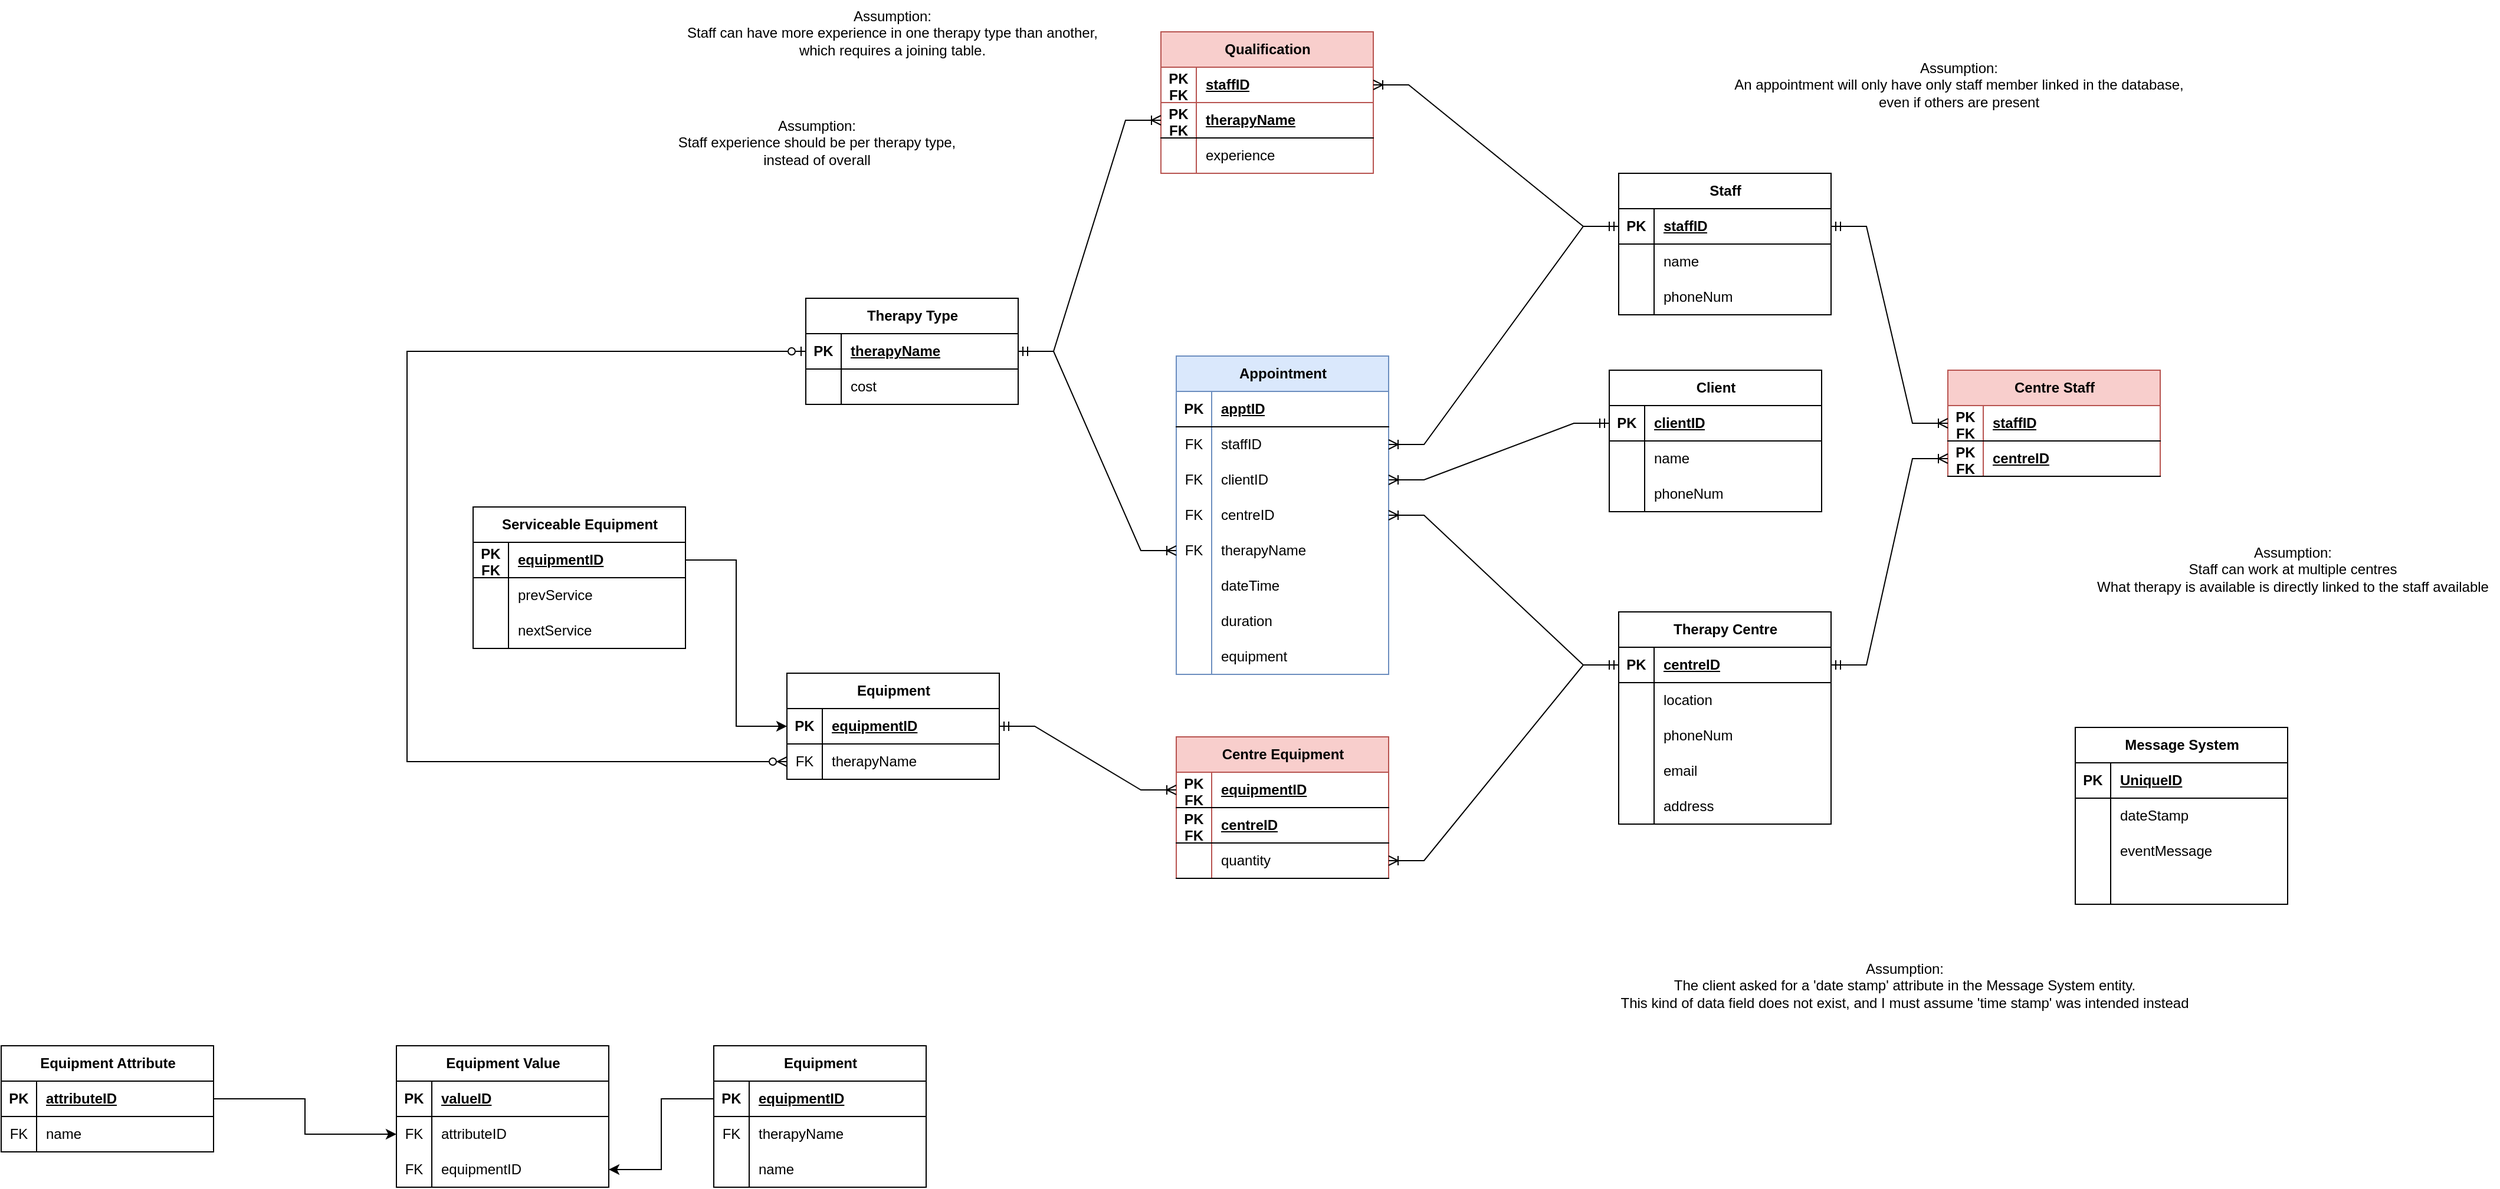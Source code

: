 <mxfile version="24.2.5" type="github">
  <diagram name="Page-1" id="SzYmY_o3JVneql085Cdd">
    <mxGraphModel dx="2853" dy="774" grid="0" gridSize="10" guides="1" tooltips="1" connect="1" arrows="1" fold="1" page="1" pageScale="1" pageWidth="850" pageHeight="1100" math="0" shadow="0">
      <root>
        <mxCell id="0" />
        <mxCell id="1" parent="0" />
        <mxCell id="EIeVDgx_IAt_xBQd1_0A-1" value="Client" style="shape=table;startSize=30;container=1;collapsible=1;childLayout=tableLayout;fixedRows=1;rowLines=0;fontStyle=1;align=center;resizeLast=1;html=1;" parent="1" vertex="1">
          <mxGeometry x="72" y="317" width="180" height="120" as="geometry" />
        </mxCell>
        <mxCell id="EIeVDgx_IAt_xBQd1_0A-2" value="" style="shape=tableRow;horizontal=0;startSize=0;swimlaneHead=0;swimlaneBody=0;fillColor=none;collapsible=0;dropTarget=0;points=[[0,0.5],[1,0.5]];portConstraint=eastwest;top=0;left=0;right=0;bottom=1;" parent="EIeVDgx_IAt_xBQd1_0A-1" vertex="1">
          <mxGeometry y="30" width="180" height="30" as="geometry" />
        </mxCell>
        <mxCell id="EIeVDgx_IAt_xBQd1_0A-3" value="PK" style="shape=partialRectangle;connectable=0;fillColor=none;top=0;left=0;bottom=0;right=0;fontStyle=1;overflow=hidden;whiteSpace=wrap;html=1;" parent="EIeVDgx_IAt_xBQd1_0A-2" vertex="1">
          <mxGeometry width="30" height="30" as="geometry">
            <mxRectangle width="30" height="30" as="alternateBounds" />
          </mxGeometry>
        </mxCell>
        <mxCell id="EIeVDgx_IAt_xBQd1_0A-4" value="clientID" style="shape=partialRectangle;connectable=0;fillColor=none;top=0;left=0;bottom=0;right=0;align=left;spacingLeft=6;fontStyle=5;overflow=hidden;whiteSpace=wrap;html=1;" parent="EIeVDgx_IAt_xBQd1_0A-2" vertex="1">
          <mxGeometry x="30" width="150" height="30" as="geometry">
            <mxRectangle width="150" height="30" as="alternateBounds" />
          </mxGeometry>
        </mxCell>
        <mxCell id="EIeVDgx_IAt_xBQd1_0A-5" value="" style="shape=tableRow;horizontal=0;startSize=0;swimlaneHead=0;swimlaneBody=0;fillColor=none;collapsible=0;dropTarget=0;points=[[0,0.5],[1,0.5]];portConstraint=eastwest;top=0;left=0;right=0;bottom=0;" parent="EIeVDgx_IAt_xBQd1_0A-1" vertex="1">
          <mxGeometry y="60" width="180" height="30" as="geometry" />
        </mxCell>
        <mxCell id="EIeVDgx_IAt_xBQd1_0A-6" value="" style="shape=partialRectangle;connectable=0;fillColor=none;top=0;left=0;bottom=0;right=0;editable=1;overflow=hidden;whiteSpace=wrap;html=1;" parent="EIeVDgx_IAt_xBQd1_0A-5" vertex="1">
          <mxGeometry width="30" height="30" as="geometry">
            <mxRectangle width="30" height="30" as="alternateBounds" />
          </mxGeometry>
        </mxCell>
        <mxCell id="EIeVDgx_IAt_xBQd1_0A-7" value="name" style="shape=partialRectangle;connectable=0;fillColor=none;top=0;left=0;bottom=0;right=0;align=left;spacingLeft=6;overflow=hidden;whiteSpace=wrap;html=1;" parent="EIeVDgx_IAt_xBQd1_0A-5" vertex="1">
          <mxGeometry x="30" width="150" height="30" as="geometry">
            <mxRectangle width="150" height="30" as="alternateBounds" />
          </mxGeometry>
        </mxCell>
        <mxCell id="EIeVDgx_IAt_xBQd1_0A-8" value="" style="shape=tableRow;horizontal=0;startSize=0;swimlaneHead=0;swimlaneBody=0;fillColor=none;collapsible=0;dropTarget=0;points=[[0,0.5],[1,0.5]];portConstraint=eastwest;top=0;left=0;right=0;bottom=0;" parent="EIeVDgx_IAt_xBQd1_0A-1" vertex="1">
          <mxGeometry y="90" width="180" height="30" as="geometry" />
        </mxCell>
        <mxCell id="EIeVDgx_IAt_xBQd1_0A-9" value="" style="shape=partialRectangle;connectable=0;fillColor=none;top=0;left=0;bottom=0;right=0;editable=1;overflow=hidden;whiteSpace=wrap;html=1;" parent="EIeVDgx_IAt_xBQd1_0A-8" vertex="1">
          <mxGeometry width="30" height="30" as="geometry">
            <mxRectangle width="30" height="30" as="alternateBounds" />
          </mxGeometry>
        </mxCell>
        <mxCell id="EIeVDgx_IAt_xBQd1_0A-10" value="phoneNum" style="shape=partialRectangle;connectable=0;fillColor=none;top=0;left=0;bottom=0;right=0;align=left;spacingLeft=6;overflow=hidden;whiteSpace=wrap;html=1;" parent="EIeVDgx_IAt_xBQd1_0A-8" vertex="1">
          <mxGeometry x="30" width="150" height="30" as="geometry">
            <mxRectangle width="150" height="30" as="alternateBounds" />
          </mxGeometry>
        </mxCell>
        <mxCell id="EIeVDgx_IAt_xBQd1_0A-15" value="Staff" style="shape=table;startSize=30;container=1;collapsible=1;childLayout=tableLayout;fixedRows=1;rowLines=0;fontStyle=1;align=center;resizeLast=1;html=1;" parent="1" vertex="1">
          <mxGeometry x="80" y="150" width="180" height="120" as="geometry" />
        </mxCell>
        <mxCell id="EIeVDgx_IAt_xBQd1_0A-16" value="" style="shape=tableRow;horizontal=0;startSize=0;swimlaneHead=0;swimlaneBody=0;fillColor=none;collapsible=0;dropTarget=0;points=[[0,0.5],[1,0.5]];portConstraint=eastwest;top=0;left=0;right=0;bottom=1;" parent="EIeVDgx_IAt_xBQd1_0A-15" vertex="1">
          <mxGeometry y="30" width="180" height="30" as="geometry" />
        </mxCell>
        <mxCell id="EIeVDgx_IAt_xBQd1_0A-17" value="PK" style="shape=partialRectangle;connectable=0;fillColor=none;top=0;left=0;bottom=0;right=0;fontStyle=1;overflow=hidden;whiteSpace=wrap;html=1;" parent="EIeVDgx_IAt_xBQd1_0A-16" vertex="1">
          <mxGeometry width="30" height="30" as="geometry">
            <mxRectangle width="30" height="30" as="alternateBounds" />
          </mxGeometry>
        </mxCell>
        <mxCell id="EIeVDgx_IAt_xBQd1_0A-18" value="staffID" style="shape=partialRectangle;connectable=0;fillColor=none;top=0;left=0;bottom=0;right=0;align=left;spacingLeft=6;fontStyle=5;overflow=hidden;whiteSpace=wrap;html=1;" parent="EIeVDgx_IAt_xBQd1_0A-16" vertex="1">
          <mxGeometry x="30" width="150" height="30" as="geometry">
            <mxRectangle width="150" height="30" as="alternateBounds" />
          </mxGeometry>
        </mxCell>
        <mxCell id="EIeVDgx_IAt_xBQd1_0A-25" value="" style="shape=tableRow;horizontal=0;startSize=0;swimlaneHead=0;swimlaneBody=0;fillColor=none;collapsible=0;dropTarget=0;points=[[0,0.5],[1,0.5]];portConstraint=eastwest;top=0;left=0;right=0;bottom=0;" parent="EIeVDgx_IAt_xBQd1_0A-15" vertex="1">
          <mxGeometry y="60" width="180" height="30" as="geometry" />
        </mxCell>
        <mxCell id="EIeVDgx_IAt_xBQd1_0A-26" value="" style="shape=partialRectangle;connectable=0;fillColor=none;top=0;left=0;bottom=0;right=0;editable=1;overflow=hidden;whiteSpace=wrap;html=1;" parent="EIeVDgx_IAt_xBQd1_0A-25" vertex="1">
          <mxGeometry width="30" height="30" as="geometry">
            <mxRectangle width="30" height="30" as="alternateBounds" />
          </mxGeometry>
        </mxCell>
        <mxCell id="EIeVDgx_IAt_xBQd1_0A-27" value="name" style="shape=partialRectangle;connectable=0;fillColor=none;top=0;left=0;bottom=0;right=0;align=left;spacingLeft=6;overflow=hidden;whiteSpace=wrap;html=1;" parent="EIeVDgx_IAt_xBQd1_0A-25" vertex="1">
          <mxGeometry x="30" width="150" height="30" as="geometry">
            <mxRectangle width="150" height="30" as="alternateBounds" />
          </mxGeometry>
        </mxCell>
        <mxCell id="EIeVDgx_IAt_xBQd1_0A-22" value="" style="shape=tableRow;horizontal=0;startSize=0;swimlaneHead=0;swimlaneBody=0;fillColor=none;collapsible=0;dropTarget=0;points=[[0,0.5],[1,0.5]];portConstraint=eastwest;top=0;left=0;right=0;bottom=0;" parent="EIeVDgx_IAt_xBQd1_0A-15" vertex="1">
          <mxGeometry y="90" width="180" height="30" as="geometry" />
        </mxCell>
        <mxCell id="EIeVDgx_IAt_xBQd1_0A-23" value="" style="shape=partialRectangle;connectable=0;fillColor=none;top=0;left=0;bottom=0;right=0;editable=1;overflow=hidden;whiteSpace=wrap;html=1;" parent="EIeVDgx_IAt_xBQd1_0A-22" vertex="1">
          <mxGeometry width="30" height="30" as="geometry">
            <mxRectangle width="30" height="30" as="alternateBounds" />
          </mxGeometry>
        </mxCell>
        <mxCell id="EIeVDgx_IAt_xBQd1_0A-24" value="phoneNum" style="shape=partialRectangle;connectable=0;fillColor=none;top=0;left=0;bottom=0;right=0;align=left;spacingLeft=6;overflow=hidden;whiteSpace=wrap;html=1;" parent="EIeVDgx_IAt_xBQd1_0A-22" vertex="1">
          <mxGeometry x="30" width="150" height="30" as="geometry">
            <mxRectangle width="150" height="30" as="alternateBounds" />
          </mxGeometry>
        </mxCell>
        <mxCell id="EIeVDgx_IAt_xBQd1_0A-28" value="Therapy Centre" style="shape=table;startSize=30;container=1;collapsible=1;childLayout=tableLayout;fixedRows=1;rowLines=0;fontStyle=1;align=center;resizeLast=1;html=1;" parent="1" vertex="1">
          <mxGeometry x="80" y="522" width="180" height="180" as="geometry" />
        </mxCell>
        <mxCell id="EIeVDgx_IAt_xBQd1_0A-29" value="" style="shape=tableRow;horizontal=0;startSize=0;swimlaneHead=0;swimlaneBody=0;fillColor=none;collapsible=0;dropTarget=0;points=[[0,0.5],[1,0.5]];portConstraint=eastwest;top=0;left=0;right=0;bottom=1;" parent="EIeVDgx_IAt_xBQd1_0A-28" vertex="1">
          <mxGeometry y="30" width="180" height="30" as="geometry" />
        </mxCell>
        <mxCell id="EIeVDgx_IAt_xBQd1_0A-30" value="PK" style="shape=partialRectangle;connectable=0;fillColor=none;top=0;left=0;bottom=0;right=0;fontStyle=1;overflow=hidden;whiteSpace=wrap;html=1;" parent="EIeVDgx_IAt_xBQd1_0A-29" vertex="1">
          <mxGeometry width="30" height="30" as="geometry">
            <mxRectangle width="30" height="30" as="alternateBounds" />
          </mxGeometry>
        </mxCell>
        <mxCell id="EIeVDgx_IAt_xBQd1_0A-31" value="centreID" style="shape=partialRectangle;connectable=0;fillColor=none;top=0;left=0;bottom=0;right=0;align=left;spacingLeft=6;fontStyle=5;overflow=hidden;whiteSpace=wrap;html=1;" parent="EIeVDgx_IAt_xBQd1_0A-29" vertex="1">
          <mxGeometry x="30" width="150" height="30" as="geometry">
            <mxRectangle width="150" height="30" as="alternateBounds" />
          </mxGeometry>
        </mxCell>
        <mxCell id="EIeVDgx_IAt_xBQd1_0A-32" value="" style="shape=tableRow;horizontal=0;startSize=0;swimlaneHead=0;swimlaneBody=0;fillColor=none;collapsible=0;dropTarget=0;points=[[0,0.5],[1,0.5]];portConstraint=eastwest;top=0;left=0;right=0;bottom=0;" parent="EIeVDgx_IAt_xBQd1_0A-28" vertex="1">
          <mxGeometry y="60" width="180" height="30" as="geometry" />
        </mxCell>
        <mxCell id="EIeVDgx_IAt_xBQd1_0A-33" value="" style="shape=partialRectangle;connectable=0;fillColor=none;top=0;left=0;bottom=0;right=0;editable=1;overflow=hidden;whiteSpace=wrap;html=1;" parent="EIeVDgx_IAt_xBQd1_0A-32" vertex="1">
          <mxGeometry width="30" height="30" as="geometry">
            <mxRectangle width="30" height="30" as="alternateBounds" />
          </mxGeometry>
        </mxCell>
        <mxCell id="EIeVDgx_IAt_xBQd1_0A-34" value="location" style="shape=partialRectangle;connectable=0;fillColor=none;top=0;left=0;bottom=0;right=0;align=left;spacingLeft=6;overflow=hidden;whiteSpace=wrap;html=1;" parent="EIeVDgx_IAt_xBQd1_0A-32" vertex="1">
          <mxGeometry x="30" width="150" height="30" as="geometry">
            <mxRectangle width="150" height="30" as="alternateBounds" />
          </mxGeometry>
        </mxCell>
        <mxCell id="EIeVDgx_IAt_xBQd1_0A-35" value="" style="shape=tableRow;horizontal=0;startSize=0;swimlaneHead=0;swimlaneBody=0;fillColor=none;collapsible=0;dropTarget=0;points=[[0,0.5],[1,0.5]];portConstraint=eastwest;top=0;left=0;right=0;bottom=0;" parent="EIeVDgx_IAt_xBQd1_0A-28" vertex="1">
          <mxGeometry y="90" width="180" height="30" as="geometry" />
        </mxCell>
        <mxCell id="EIeVDgx_IAt_xBQd1_0A-36" value="" style="shape=partialRectangle;connectable=0;fillColor=none;top=0;left=0;bottom=0;right=0;editable=1;overflow=hidden;whiteSpace=wrap;html=1;" parent="EIeVDgx_IAt_xBQd1_0A-35" vertex="1">
          <mxGeometry width="30" height="30" as="geometry">
            <mxRectangle width="30" height="30" as="alternateBounds" />
          </mxGeometry>
        </mxCell>
        <mxCell id="EIeVDgx_IAt_xBQd1_0A-37" value="phoneNum" style="shape=partialRectangle;connectable=0;fillColor=none;top=0;left=0;bottom=0;right=0;align=left;spacingLeft=6;overflow=hidden;whiteSpace=wrap;html=1;" parent="EIeVDgx_IAt_xBQd1_0A-35" vertex="1">
          <mxGeometry x="30" width="150" height="30" as="geometry">
            <mxRectangle width="150" height="30" as="alternateBounds" />
          </mxGeometry>
        </mxCell>
        <mxCell id="pg8Wm6lZRvaT1l2Cp9-K-2" value="" style="shape=tableRow;horizontal=0;startSize=0;swimlaneHead=0;swimlaneBody=0;fillColor=none;collapsible=0;dropTarget=0;points=[[0,0.5],[1,0.5]];portConstraint=eastwest;top=0;left=0;right=0;bottom=0;" vertex="1" parent="EIeVDgx_IAt_xBQd1_0A-28">
          <mxGeometry y="120" width="180" height="30" as="geometry" />
        </mxCell>
        <mxCell id="pg8Wm6lZRvaT1l2Cp9-K-3" value="" style="shape=partialRectangle;connectable=0;fillColor=none;top=0;left=0;bottom=0;right=0;editable=1;overflow=hidden;whiteSpace=wrap;html=1;" vertex="1" parent="pg8Wm6lZRvaT1l2Cp9-K-2">
          <mxGeometry width="30" height="30" as="geometry">
            <mxRectangle width="30" height="30" as="alternateBounds" />
          </mxGeometry>
        </mxCell>
        <mxCell id="pg8Wm6lZRvaT1l2Cp9-K-4" value="email" style="shape=partialRectangle;connectable=0;fillColor=none;top=0;left=0;bottom=0;right=0;align=left;spacingLeft=6;overflow=hidden;whiteSpace=wrap;html=1;" vertex="1" parent="pg8Wm6lZRvaT1l2Cp9-K-2">
          <mxGeometry x="30" width="150" height="30" as="geometry">
            <mxRectangle width="150" height="30" as="alternateBounds" />
          </mxGeometry>
        </mxCell>
        <mxCell id="pg8Wm6lZRvaT1l2Cp9-K-5" value="" style="shape=tableRow;horizontal=0;startSize=0;swimlaneHead=0;swimlaneBody=0;fillColor=none;collapsible=0;dropTarget=0;points=[[0,0.5],[1,0.5]];portConstraint=eastwest;top=0;left=0;right=0;bottom=0;" vertex="1" parent="EIeVDgx_IAt_xBQd1_0A-28">
          <mxGeometry y="150" width="180" height="30" as="geometry" />
        </mxCell>
        <mxCell id="pg8Wm6lZRvaT1l2Cp9-K-6" value="" style="shape=partialRectangle;connectable=0;fillColor=none;top=0;left=0;bottom=0;right=0;editable=1;overflow=hidden;whiteSpace=wrap;html=1;" vertex="1" parent="pg8Wm6lZRvaT1l2Cp9-K-5">
          <mxGeometry width="30" height="30" as="geometry">
            <mxRectangle width="30" height="30" as="alternateBounds" />
          </mxGeometry>
        </mxCell>
        <mxCell id="pg8Wm6lZRvaT1l2Cp9-K-7" value="address" style="shape=partialRectangle;connectable=0;fillColor=none;top=0;left=0;bottom=0;right=0;align=left;spacingLeft=6;overflow=hidden;whiteSpace=wrap;html=1;" vertex="1" parent="pg8Wm6lZRvaT1l2Cp9-K-5">
          <mxGeometry x="30" width="150" height="30" as="geometry">
            <mxRectangle width="150" height="30" as="alternateBounds" />
          </mxGeometry>
        </mxCell>
        <mxCell id="EIeVDgx_IAt_xBQd1_0A-197" style="edgeStyle=orthogonalEdgeStyle;rounded=0;orthogonalLoop=1;jettySize=auto;html=1;exitX=0;exitY=0.5;exitDx=0;exitDy=0;entryX=0;entryY=0.5;entryDx=0;entryDy=0;startArrow=ERzeroToOne;startFill=0;endArrow=ERzeroToMany;endFill=0;" parent="1" source="EIeVDgx_IAt_xBQd1_0A-54" target="EIeVDgx_IAt_xBQd1_0A-166" edge="1">
          <mxGeometry relative="1" as="geometry">
            <Array as="points">
              <mxPoint x="-947" y="301" />
              <mxPoint x="-947" y="649" />
            </Array>
          </mxGeometry>
        </mxCell>
        <mxCell id="EIeVDgx_IAt_xBQd1_0A-54" value="Therapy Type" style="shape=table;startSize=30;container=1;collapsible=1;childLayout=tableLayout;fixedRows=1;rowLines=0;fontStyle=1;align=center;resizeLast=1;html=1;" parent="1" vertex="1">
          <mxGeometry x="-609" y="256" width="180" height="90" as="geometry" />
        </mxCell>
        <mxCell id="EIeVDgx_IAt_xBQd1_0A-55" value="" style="shape=tableRow;horizontal=0;startSize=0;swimlaneHead=0;swimlaneBody=0;fillColor=none;collapsible=0;dropTarget=0;points=[[0,0.5],[1,0.5]];portConstraint=eastwest;top=0;left=0;right=0;bottom=1;" parent="EIeVDgx_IAt_xBQd1_0A-54" vertex="1">
          <mxGeometry y="30" width="180" height="30" as="geometry" />
        </mxCell>
        <mxCell id="EIeVDgx_IAt_xBQd1_0A-56" value="PK" style="shape=partialRectangle;connectable=0;fillColor=none;top=0;left=0;bottom=0;right=0;fontStyle=1;overflow=hidden;whiteSpace=wrap;html=1;" parent="EIeVDgx_IAt_xBQd1_0A-55" vertex="1">
          <mxGeometry width="30" height="30" as="geometry">
            <mxRectangle width="30" height="30" as="alternateBounds" />
          </mxGeometry>
        </mxCell>
        <mxCell id="EIeVDgx_IAt_xBQd1_0A-57" value="therapyName" style="shape=partialRectangle;connectable=0;fillColor=none;top=0;left=0;bottom=0;right=0;align=left;spacingLeft=6;fontStyle=5;overflow=hidden;whiteSpace=wrap;html=1;" parent="EIeVDgx_IAt_xBQd1_0A-55" vertex="1">
          <mxGeometry x="30" width="150" height="30" as="geometry">
            <mxRectangle width="150" height="30" as="alternateBounds" />
          </mxGeometry>
        </mxCell>
        <mxCell id="EIeVDgx_IAt_xBQd1_0A-58" value="" style="shape=tableRow;horizontal=0;startSize=0;swimlaneHead=0;swimlaneBody=0;fillColor=none;collapsible=0;dropTarget=0;points=[[0,0.5],[1,0.5]];portConstraint=eastwest;top=0;left=0;right=0;bottom=0;" parent="EIeVDgx_IAt_xBQd1_0A-54" vertex="1">
          <mxGeometry y="60" width="180" height="30" as="geometry" />
        </mxCell>
        <mxCell id="EIeVDgx_IAt_xBQd1_0A-59" value="" style="shape=partialRectangle;connectable=0;fillColor=none;top=0;left=0;bottom=0;right=0;editable=1;overflow=hidden;whiteSpace=wrap;html=1;" parent="EIeVDgx_IAt_xBQd1_0A-58" vertex="1">
          <mxGeometry width="30" height="30" as="geometry">
            <mxRectangle width="30" height="30" as="alternateBounds" />
          </mxGeometry>
        </mxCell>
        <mxCell id="EIeVDgx_IAt_xBQd1_0A-60" value="cost" style="shape=partialRectangle;connectable=0;fillColor=none;top=0;left=0;bottom=0;right=0;align=left;spacingLeft=6;overflow=hidden;whiteSpace=wrap;html=1;" parent="EIeVDgx_IAt_xBQd1_0A-58" vertex="1">
          <mxGeometry x="30" width="150" height="30" as="geometry">
            <mxRectangle width="150" height="30" as="alternateBounds" />
          </mxGeometry>
        </mxCell>
        <mxCell id="EIeVDgx_IAt_xBQd1_0A-67" value="Appointment" style="shape=table;startSize=30;container=1;collapsible=1;childLayout=tableLayout;fixedRows=1;rowLines=0;fontStyle=1;align=center;resizeLast=1;html=1;fillColor=#dae8fc;strokeColor=#6c8ebf;" parent="1" vertex="1">
          <mxGeometry x="-295" y="305" width="180" height="270" as="geometry" />
        </mxCell>
        <mxCell id="EIeVDgx_IAt_xBQd1_0A-68" value="" style="shape=tableRow;horizontal=0;startSize=0;swimlaneHead=0;swimlaneBody=0;fillColor=none;collapsible=0;dropTarget=0;points=[[0,0.5],[1,0.5]];portConstraint=eastwest;top=0;left=0;right=0;bottom=1;" parent="EIeVDgx_IAt_xBQd1_0A-67" vertex="1">
          <mxGeometry y="30" width="180" height="30" as="geometry" />
        </mxCell>
        <mxCell id="EIeVDgx_IAt_xBQd1_0A-69" value="PK" style="shape=partialRectangle;connectable=0;fillColor=none;top=0;left=0;bottom=0;right=0;fontStyle=1;overflow=hidden;whiteSpace=wrap;html=1;" parent="EIeVDgx_IAt_xBQd1_0A-68" vertex="1">
          <mxGeometry width="30" height="30" as="geometry">
            <mxRectangle width="30" height="30" as="alternateBounds" />
          </mxGeometry>
        </mxCell>
        <mxCell id="EIeVDgx_IAt_xBQd1_0A-70" value="apptID" style="shape=partialRectangle;connectable=0;fillColor=none;top=0;left=0;bottom=0;right=0;align=left;spacingLeft=6;fontStyle=5;overflow=hidden;whiteSpace=wrap;html=1;" parent="EIeVDgx_IAt_xBQd1_0A-68" vertex="1">
          <mxGeometry x="30" width="150" height="30" as="geometry">
            <mxRectangle width="150" height="30" as="alternateBounds" />
          </mxGeometry>
        </mxCell>
        <mxCell id="EIeVDgx_IAt_xBQd1_0A-71" value="" style="shape=tableRow;horizontal=0;startSize=0;swimlaneHead=0;swimlaneBody=0;fillColor=none;collapsible=0;dropTarget=0;points=[[0,0.5],[1,0.5]];portConstraint=eastwest;top=0;left=0;right=0;bottom=0;" parent="EIeVDgx_IAt_xBQd1_0A-67" vertex="1">
          <mxGeometry y="60" width="180" height="30" as="geometry" />
        </mxCell>
        <mxCell id="EIeVDgx_IAt_xBQd1_0A-72" value="FK" style="shape=partialRectangle;connectable=0;fillColor=none;top=0;left=0;bottom=0;right=0;editable=1;overflow=hidden;whiteSpace=wrap;html=1;" parent="EIeVDgx_IAt_xBQd1_0A-71" vertex="1">
          <mxGeometry width="30" height="30" as="geometry">
            <mxRectangle width="30" height="30" as="alternateBounds" />
          </mxGeometry>
        </mxCell>
        <mxCell id="EIeVDgx_IAt_xBQd1_0A-73" value="staffID" style="shape=partialRectangle;connectable=0;fillColor=none;top=0;left=0;bottom=0;right=0;align=left;spacingLeft=6;overflow=hidden;whiteSpace=wrap;html=1;" parent="EIeVDgx_IAt_xBQd1_0A-71" vertex="1">
          <mxGeometry x="30" width="150" height="30" as="geometry">
            <mxRectangle width="150" height="30" as="alternateBounds" />
          </mxGeometry>
        </mxCell>
        <mxCell id="EIeVDgx_IAt_xBQd1_0A-187" value="" style="shape=tableRow;horizontal=0;startSize=0;swimlaneHead=0;swimlaneBody=0;fillColor=none;collapsible=0;dropTarget=0;points=[[0,0.5],[1,0.5]];portConstraint=eastwest;top=0;left=0;right=0;bottom=0;" parent="EIeVDgx_IAt_xBQd1_0A-67" vertex="1">
          <mxGeometry y="90" width="180" height="30" as="geometry" />
        </mxCell>
        <mxCell id="EIeVDgx_IAt_xBQd1_0A-188" value="FK" style="shape=partialRectangle;connectable=0;fillColor=none;top=0;left=0;bottom=0;right=0;editable=1;overflow=hidden;whiteSpace=wrap;html=1;" parent="EIeVDgx_IAt_xBQd1_0A-187" vertex="1">
          <mxGeometry width="30" height="30" as="geometry">
            <mxRectangle width="30" height="30" as="alternateBounds" />
          </mxGeometry>
        </mxCell>
        <mxCell id="EIeVDgx_IAt_xBQd1_0A-189" value="clientID" style="shape=partialRectangle;connectable=0;fillColor=none;top=0;left=0;bottom=0;right=0;align=left;spacingLeft=6;overflow=hidden;whiteSpace=wrap;html=1;" parent="EIeVDgx_IAt_xBQd1_0A-187" vertex="1">
          <mxGeometry x="30" width="150" height="30" as="geometry">
            <mxRectangle width="150" height="30" as="alternateBounds" />
          </mxGeometry>
        </mxCell>
        <mxCell id="EIeVDgx_IAt_xBQd1_0A-190" value="" style="shape=tableRow;horizontal=0;startSize=0;swimlaneHead=0;swimlaneBody=0;fillColor=none;collapsible=0;dropTarget=0;points=[[0,0.5],[1,0.5]];portConstraint=eastwest;top=0;left=0;right=0;bottom=0;" parent="EIeVDgx_IAt_xBQd1_0A-67" vertex="1">
          <mxGeometry y="120" width="180" height="30" as="geometry" />
        </mxCell>
        <mxCell id="EIeVDgx_IAt_xBQd1_0A-191" value="FK" style="shape=partialRectangle;connectable=0;fillColor=none;top=0;left=0;bottom=0;right=0;editable=1;overflow=hidden;whiteSpace=wrap;html=1;" parent="EIeVDgx_IAt_xBQd1_0A-190" vertex="1">
          <mxGeometry width="30" height="30" as="geometry">
            <mxRectangle width="30" height="30" as="alternateBounds" />
          </mxGeometry>
        </mxCell>
        <mxCell id="EIeVDgx_IAt_xBQd1_0A-192" value="centreID" style="shape=partialRectangle;connectable=0;fillColor=none;top=0;left=0;bottom=0;right=0;align=left;spacingLeft=6;overflow=hidden;whiteSpace=wrap;html=1;" parent="EIeVDgx_IAt_xBQd1_0A-190" vertex="1">
          <mxGeometry x="30" width="150" height="30" as="geometry">
            <mxRectangle width="150" height="30" as="alternateBounds" />
          </mxGeometry>
        </mxCell>
        <mxCell id="EIeVDgx_IAt_xBQd1_0A-74" value="" style="shape=tableRow;horizontal=0;startSize=0;swimlaneHead=0;swimlaneBody=0;fillColor=none;collapsible=0;dropTarget=0;points=[[0,0.5],[1,0.5]];portConstraint=eastwest;top=0;left=0;right=0;bottom=0;" parent="EIeVDgx_IAt_xBQd1_0A-67" vertex="1">
          <mxGeometry y="150" width="180" height="30" as="geometry" />
        </mxCell>
        <mxCell id="EIeVDgx_IAt_xBQd1_0A-75" value="FK" style="shape=partialRectangle;connectable=0;fillColor=none;top=0;left=0;bottom=0;right=0;editable=1;overflow=hidden;whiteSpace=wrap;html=1;" parent="EIeVDgx_IAt_xBQd1_0A-74" vertex="1">
          <mxGeometry width="30" height="30" as="geometry">
            <mxRectangle width="30" height="30" as="alternateBounds" />
          </mxGeometry>
        </mxCell>
        <mxCell id="EIeVDgx_IAt_xBQd1_0A-76" value="therapyName" style="shape=partialRectangle;connectable=0;fillColor=none;top=0;left=0;bottom=0;right=0;align=left;spacingLeft=6;overflow=hidden;whiteSpace=wrap;html=1;" parent="EIeVDgx_IAt_xBQd1_0A-74" vertex="1">
          <mxGeometry x="30" width="150" height="30" as="geometry">
            <mxRectangle width="150" height="30" as="alternateBounds" />
          </mxGeometry>
        </mxCell>
        <mxCell id="EIeVDgx_IAt_xBQd1_0A-184" value="" style="shape=tableRow;horizontal=0;startSize=0;swimlaneHead=0;swimlaneBody=0;fillColor=none;collapsible=0;dropTarget=0;points=[[0,0.5],[1,0.5]];portConstraint=eastwest;top=0;left=0;right=0;bottom=0;" parent="EIeVDgx_IAt_xBQd1_0A-67" vertex="1">
          <mxGeometry y="180" width="180" height="30" as="geometry" />
        </mxCell>
        <mxCell id="EIeVDgx_IAt_xBQd1_0A-185" value="" style="shape=partialRectangle;connectable=0;fillColor=none;top=0;left=0;bottom=0;right=0;editable=1;overflow=hidden;whiteSpace=wrap;html=1;" parent="EIeVDgx_IAt_xBQd1_0A-184" vertex="1">
          <mxGeometry width="30" height="30" as="geometry">
            <mxRectangle width="30" height="30" as="alternateBounds" />
          </mxGeometry>
        </mxCell>
        <mxCell id="EIeVDgx_IAt_xBQd1_0A-186" value="dateTime" style="shape=partialRectangle;connectable=0;fillColor=none;top=0;left=0;bottom=0;right=0;align=left;spacingLeft=6;overflow=hidden;whiteSpace=wrap;html=1;" parent="EIeVDgx_IAt_xBQd1_0A-184" vertex="1">
          <mxGeometry x="30" width="150" height="30" as="geometry">
            <mxRectangle width="150" height="30" as="alternateBounds" />
          </mxGeometry>
        </mxCell>
        <mxCell id="pg8Wm6lZRvaT1l2Cp9-K-21" value="" style="shape=tableRow;horizontal=0;startSize=0;swimlaneHead=0;swimlaneBody=0;fillColor=none;collapsible=0;dropTarget=0;points=[[0,0.5],[1,0.5]];portConstraint=eastwest;top=0;left=0;right=0;bottom=0;" vertex="1" parent="EIeVDgx_IAt_xBQd1_0A-67">
          <mxGeometry y="210" width="180" height="30" as="geometry" />
        </mxCell>
        <mxCell id="pg8Wm6lZRvaT1l2Cp9-K-22" value="" style="shape=partialRectangle;connectable=0;fillColor=none;top=0;left=0;bottom=0;right=0;editable=1;overflow=hidden;whiteSpace=wrap;html=1;" vertex="1" parent="pg8Wm6lZRvaT1l2Cp9-K-21">
          <mxGeometry width="30" height="30" as="geometry">
            <mxRectangle width="30" height="30" as="alternateBounds" />
          </mxGeometry>
        </mxCell>
        <mxCell id="pg8Wm6lZRvaT1l2Cp9-K-23" value="duration" style="shape=partialRectangle;connectable=0;fillColor=none;top=0;left=0;bottom=0;right=0;align=left;spacingLeft=6;overflow=hidden;whiteSpace=wrap;html=1;" vertex="1" parent="pg8Wm6lZRvaT1l2Cp9-K-21">
          <mxGeometry x="30" width="150" height="30" as="geometry">
            <mxRectangle width="150" height="30" as="alternateBounds" />
          </mxGeometry>
        </mxCell>
        <mxCell id="EIeVDgx_IAt_xBQd1_0A-77" value="" style="shape=tableRow;horizontal=0;startSize=0;swimlaneHead=0;swimlaneBody=0;fillColor=none;collapsible=0;dropTarget=0;points=[[0,0.5],[1,0.5]];portConstraint=eastwest;top=0;left=0;right=0;bottom=0;" parent="EIeVDgx_IAt_xBQd1_0A-67" vertex="1">
          <mxGeometry y="240" width="180" height="30" as="geometry" />
        </mxCell>
        <mxCell id="EIeVDgx_IAt_xBQd1_0A-78" value="" style="shape=partialRectangle;connectable=0;fillColor=none;top=0;left=0;bottom=0;right=0;editable=1;overflow=hidden;whiteSpace=wrap;html=1;" parent="EIeVDgx_IAt_xBQd1_0A-77" vertex="1">
          <mxGeometry width="30" height="30" as="geometry">
            <mxRectangle width="30" height="30" as="alternateBounds" />
          </mxGeometry>
        </mxCell>
        <mxCell id="EIeVDgx_IAt_xBQd1_0A-79" value="equipment" style="shape=partialRectangle;connectable=0;fillColor=none;top=0;left=0;bottom=0;right=0;align=left;spacingLeft=6;overflow=hidden;whiteSpace=wrap;html=1;" parent="EIeVDgx_IAt_xBQd1_0A-77" vertex="1">
          <mxGeometry x="30" width="150" height="30" as="geometry">
            <mxRectangle width="150" height="30" as="alternateBounds" />
          </mxGeometry>
        </mxCell>
        <mxCell id="EIeVDgx_IAt_xBQd1_0A-93" value="Centre Staff" style="shape=table;startSize=30;container=1;collapsible=1;childLayout=tableLayout;fixedRows=1;rowLines=0;fontStyle=1;align=center;resizeLast=1;html=1;fillColor=#f8cecc;strokeColor=#b85450;" parent="1" vertex="1">
          <mxGeometry x="359" y="317" width="180" height="90" as="geometry" />
        </mxCell>
        <mxCell id="EIeVDgx_IAt_xBQd1_0A-94" value="" style="shape=tableRow;horizontal=0;startSize=0;swimlaneHead=0;swimlaneBody=0;fillColor=none;collapsible=0;dropTarget=0;points=[[0,0.5],[1,0.5]];portConstraint=eastwest;top=0;left=0;right=0;bottom=1;" parent="EIeVDgx_IAt_xBQd1_0A-93" vertex="1">
          <mxGeometry y="30" width="180" height="30" as="geometry" />
        </mxCell>
        <mxCell id="EIeVDgx_IAt_xBQd1_0A-95" value="PK FK" style="shape=partialRectangle;connectable=0;fillColor=none;top=0;left=0;bottom=0;right=0;fontStyle=1;overflow=hidden;whiteSpace=wrap;html=1;" parent="EIeVDgx_IAt_xBQd1_0A-94" vertex="1">
          <mxGeometry width="30" height="30" as="geometry">
            <mxRectangle width="30" height="30" as="alternateBounds" />
          </mxGeometry>
        </mxCell>
        <mxCell id="EIeVDgx_IAt_xBQd1_0A-96" value="staffID" style="shape=partialRectangle;connectable=0;fillColor=none;top=0;left=0;bottom=0;right=0;align=left;spacingLeft=6;fontStyle=5;overflow=hidden;whiteSpace=wrap;html=1;" parent="EIeVDgx_IAt_xBQd1_0A-94" vertex="1">
          <mxGeometry x="30" width="150" height="30" as="geometry">
            <mxRectangle width="150" height="30" as="alternateBounds" />
          </mxGeometry>
        </mxCell>
        <mxCell id="EIeVDgx_IAt_xBQd1_0A-106" value="" style="shape=tableRow;horizontal=0;startSize=0;swimlaneHead=0;swimlaneBody=0;fillColor=none;collapsible=0;dropTarget=0;points=[[0,0.5],[1,0.5]];portConstraint=eastwest;top=0;left=0;right=0;bottom=1;" parent="EIeVDgx_IAt_xBQd1_0A-93" vertex="1">
          <mxGeometry y="60" width="180" height="30" as="geometry" />
        </mxCell>
        <mxCell id="EIeVDgx_IAt_xBQd1_0A-107" value="PK FK" style="shape=partialRectangle;connectable=0;fillColor=none;top=0;left=0;bottom=0;right=0;fontStyle=1;overflow=hidden;whiteSpace=wrap;html=1;" parent="EIeVDgx_IAt_xBQd1_0A-106" vertex="1">
          <mxGeometry width="30" height="30" as="geometry">
            <mxRectangle width="30" height="30" as="alternateBounds" />
          </mxGeometry>
        </mxCell>
        <mxCell id="EIeVDgx_IAt_xBQd1_0A-108" value="centreID" style="shape=partialRectangle;connectable=0;fillColor=none;top=0;left=0;bottom=0;right=0;align=left;spacingLeft=6;fontStyle=5;overflow=hidden;whiteSpace=wrap;html=1;" parent="EIeVDgx_IAt_xBQd1_0A-106" vertex="1">
          <mxGeometry x="30" width="150" height="30" as="geometry">
            <mxRectangle width="150" height="30" as="alternateBounds" />
          </mxGeometry>
        </mxCell>
        <mxCell id="EIeVDgx_IAt_xBQd1_0A-109" style="edgeStyle=entityRelationEdgeStyle;rounded=0;orthogonalLoop=1;jettySize=auto;html=1;exitX=1;exitY=0.5;exitDx=0;exitDy=0;entryX=0;entryY=0.5;entryDx=0;entryDy=0;startArrow=ERmandOne;startFill=0;endArrow=ERoneToMany;endFill=0;" parent="1" source="EIeVDgx_IAt_xBQd1_0A-16" target="EIeVDgx_IAt_xBQd1_0A-94" edge="1">
          <mxGeometry relative="1" as="geometry" />
        </mxCell>
        <mxCell id="EIeVDgx_IAt_xBQd1_0A-110" style="edgeStyle=entityRelationEdgeStyle;rounded=0;orthogonalLoop=1;jettySize=auto;html=1;exitX=1;exitY=0.5;exitDx=0;exitDy=0;entryX=0;entryY=0.5;entryDx=0;entryDy=0;endArrow=ERoneToMany;endFill=0;startArrow=ERmandOne;startFill=0;" parent="1" source="EIeVDgx_IAt_xBQd1_0A-29" target="EIeVDgx_IAt_xBQd1_0A-106" edge="1">
          <mxGeometry relative="1" as="geometry" />
        </mxCell>
        <mxCell id="EIeVDgx_IAt_xBQd1_0A-111" style="edgeStyle=entityRelationEdgeStyle;rounded=0;orthogonalLoop=1;jettySize=auto;html=1;exitX=1;exitY=0.5;exitDx=0;exitDy=0;entryX=0;entryY=0.5;entryDx=0;entryDy=0;endArrow=ERoneToMany;endFill=0;startArrow=ERmandOne;startFill=0;" parent="1" source="EIeVDgx_IAt_xBQd1_0A-55" target="EIeVDgx_IAt_xBQd1_0A-74" edge="1">
          <mxGeometry relative="1" as="geometry" />
        </mxCell>
        <mxCell id="EIeVDgx_IAt_xBQd1_0A-112" value="Centre Equipment" style="shape=table;startSize=30;container=1;collapsible=1;childLayout=tableLayout;fixedRows=1;rowLines=0;fontStyle=1;align=center;resizeLast=1;html=1;fillColor=#f8cecc;strokeColor=#b85450;" parent="1" vertex="1">
          <mxGeometry x="-295" y="628" width="180" height="120" as="geometry" />
        </mxCell>
        <mxCell id="EIeVDgx_IAt_xBQd1_0A-179" value="" style="shape=tableRow;horizontal=0;startSize=0;swimlaneHead=0;swimlaneBody=0;fillColor=none;collapsible=0;dropTarget=0;points=[[0,0.5],[1,0.5]];portConstraint=eastwest;top=0;left=0;right=0;bottom=1;" parent="EIeVDgx_IAt_xBQd1_0A-112" vertex="1">
          <mxGeometry y="30" width="180" height="30" as="geometry" />
        </mxCell>
        <mxCell id="EIeVDgx_IAt_xBQd1_0A-180" value="PK FK" style="shape=partialRectangle;connectable=0;fillColor=none;top=0;left=0;bottom=0;right=0;fontStyle=1;overflow=hidden;whiteSpace=wrap;html=1;" parent="EIeVDgx_IAt_xBQd1_0A-179" vertex="1">
          <mxGeometry width="30" height="30" as="geometry">
            <mxRectangle width="30" height="30" as="alternateBounds" />
          </mxGeometry>
        </mxCell>
        <mxCell id="EIeVDgx_IAt_xBQd1_0A-181" value="equipmentID" style="shape=partialRectangle;connectable=0;fillColor=none;top=0;left=0;bottom=0;right=0;align=left;spacingLeft=6;fontStyle=5;overflow=hidden;whiteSpace=wrap;html=1;" parent="EIeVDgx_IAt_xBQd1_0A-179" vertex="1">
          <mxGeometry x="30" width="150" height="30" as="geometry">
            <mxRectangle width="150" height="30" as="alternateBounds" />
          </mxGeometry>
        </mxCell>
        <mxCell id="EIeVDgx_IAt_xBQd1_0A-246" value="" style="shape=tableRow;horizontal=0;startSize=0;swimlaneHead=0;swimlaneBody=0;fillColor=none;collapsible=0;dropTarget=0;points=[[0,0.5],[1,0.5]];portConstraint=eastwest;top=0;left=0;right=0;bottom=1;" parent="EIeVDgx_IAt_xBQd1_0A-112" vertex="1">
          <mxGeometry y="60" width="180" height="30" as="geometry" />
        </mxCell>
        <mxCell id="EIeVDgx_IAt_xBQd1_0A-247" value="PK FK" style="shape=partialRectangle;connectable=0;fillColor=none;top=0;left=0;bottom=0;right=0;fontStyle=1;overflow=hidden;whiteSpace=wrap;html=1;" parent="EIeVDgx_IAt_xBQd1_0A-246" vertex="1">
          <mxGeometry width="30" height="30" as="geometry">
            <mxRectangle width="30" height="30" as="alternateBounds" />
          </mxGeometry>
        </mxCell>
        <mxCell id="EIeVDgx_IAt_xBQd1_0A-248" value="centreID" style="shape=partialRectangle;connectable=0;fillColor=none;top=0;left=0;bottom=0;right=0;align=left;spacingLeft=6;fontStyle=5;overflow=hidden;whiteSpace=wrap;html=1;" parent="EIeVDgx_IAt_xBQd1_0A-246" vertex="1">
          <mxGeometry x="30" width="150" height="30" as="geometry">
            <mxRectangle width="150" height="30" as="alternateBounds" />
          </mxGeometry>
        </mxCell>
        <mxCell id="EIeVDgx_IAt_xBQd1_0A-113" value="" style="shape=tableRow;horizontal=0;startSize=0;swimlaneHead=0;swimlaneBody=0;fillColor=none;collapsible=0;dropTarget=0;points=[[0,0.5],[1,0.5]];portConstraint=eastwest;top=0;left=0;right=0;bottom=1;" parent="EIeVDgx_IAt_xBQd1_0A-112" vertex="1">
          <mxGeometry y="90" width="180" height="30" as="geometry" />
        </mxCell>
        <mxCell id="EIeVDgx_IAt_xBQd1_0A-114" value="" style="shape=partialRectangle;connectable=0;fillColor=none;top=0;left=0;bottom=0;right=0;fontStyle=1;overflow=hidden;whiteSpace=wrap;html=1;" parent="EIeVDgx_IAt_xBQd1_0A-113" vertex="1">
          <mxGeometry width="30" height="30" as="geometry">
            <mxRectangle width="30" height="30" as="alternateBounds" />
          </mxGeometry>
        </mxCell>
        <mxCell id="EIeVDgx_IAt_xBQd1_0A-115" value="&lt;span style=&quot;font-weight: normal;&quot;&gt;quantity&lt;/span&gt;" style="shape=partialRectangle;connectable=0;fillColor=none;top=0;left=0;bottom=0;right=0;align=left;spacingLeft=6;fontStyle=1;overflow=hidden;whiteSpace=wrap;html=1;" parent="EIeVDgx_IAt_xBQd1_0A-113" vertex="1">
          <mxGeometry x="30" width="150" height="30" as="geometry">
            <mxRectangle width="150" height="30" as="alternateBounds" />
          </mxGeometry>
        </mxCell>
        <mxCell id="EIeVDgx_IAt_xBQd1_0A-131" value="Qualification" style="shape=table;startSize=30;container=1;collapsible=1;childLayout=tableLayout;fixedRows=1;rowLines=0;fontStyle=1;align=center;resizeLast=1;html=1;fillColor=#f8cecc;strokeColor=#b85450;" parent="1" vertex="1">
          <mxGeometry x="-308" y="30" width="180" height="120" as="geometry">
            <mxRectangle x="-308" y="30" width="101" height="30" as="alternateBounds" />
          </mxGeometry>
        </mxCell>
        <mxCell id="EIeVDgx_IAt_xBQd1_0A-144" value="" style="shape=tableRow;horizontal=0;startSize=0;swimlaneHead=0;swimlaneBody=0;fillColor=none;collapsible=0;dropTarget=0;points=[[0,0.5],[1,0.5]];portConstraint=eastwest;top=0;left=0;right=0;bottom=1;strokeColor=inherit;" parent="EIeVDgx_IAt_xBQd1_0A-131" vertex="1">
          <mxGeometry y="30" width="180" height="30" as="geometry" />
        </mxCell>
        <mxCell id="EIeVDgx_IAt_xBQd1_0A-145" value="PK FK" style="shape=partialRectangle;connectable=0;fillColor=none;top=0;left=0;bottom=0;right=0;fontStyle=1;overflow=hidden;whiteSpace=wrap;html=1;" parent="EIeVDgx_IAt_xBQd1_0A-144" vertex="1">
          <mxGeometry width="30" height="30" as="geometry">
            <mxRectangle width="30" height="30" as="alternateBounds" />
          </mxGeometry>
        </mxCell>
        <mxCell id="EIeVDgx_IAt_xBQd1_0A-146" value="staffID" style="shape=partialRectangle;connectable=0;fillColor=none;top=0;left=0;bottom=0;right=0;align=left;spacingLeft=6;fontStyle=5;overflow=hidden;whiteSpace=wrap;html=1;strokeColor=inherit;" parent="EIeVDgx_IAt_xBQd1_0A-144" vertex="1">
          <mxGeometry x="30" width="150" height="30" as="geometry">
            <mxRectangle width="150" height="30" as="alternateBounds" />
          </mxGeometry>
        </mxCell>
        <mxCell id="EIeVDgx_IAt_xBQd1_0A-132" value="" style="shape=tableRow;horizontal=0;startSize=0;swimlaneHead=0;swimlaneBody=0;fillColor=none;collapsible=0;dropTarget=0;points=[[0,0.5],[1,0.5]];portConstraint=eastwest;top=0;left=0;right=0;bottom=1;" parent="EIeVDgx_IAt_xBQd1_0A-131" vertex="1">
          <mxGeometry y="60" width="180" height="30" as="geometry" />
        </mxCell>
        <mxCell id="EIeVDgx_IAt_xBQd1_0A-133" value="PK FK" style="shape=partialRectangle;connectable=0;fillColor=none;top=0;left=0;bottom=0;right=0;fontStyle=1;overflow=hidden;whiteSpace=wrap;html=1;" parent="EIeVDgx_IAt_xBQd1_0A-132" vertex="1">
          <mxGeometry width="30" height="30" as="geometry">
            <mxRectangle width="30" height="30" as="alternateBounds" />
          </mxGeometry>
        </mxCell>
        <mxCell id="EIeVDgx_IAt_xBQd1_0A-134" value="therapyName" style="shape=partialRectangle;connectable=0;fillColor=none;top=0;left=0;bottom=0;right=0;align=left;spacingLeft=6;fontStyle=5;overflow=hidden;whiteSpace=wrap;html=1;" parent="EIeVDgx_IAt_xBQd1_0A-132" vertex="1">
          <mxGeometry x="30" width="150" height="30" as="geometry">
            <mxRectangle width="150" height="30" as="alternateBounds" />
          </mxGeometry>
        </mxCell>
        <mxCell id="EIeVDgx_IAt_xBQd1_0A-135" value="" style="shape=tableRow;horizontal=0;startSize=0;swimlaneHead=0;swimlaneBody=0;fillColor=none;collapsible=0;dropTarget=0;points=[[0,0.5],[1,0.5]];portConstraint=eastwest;top=0;left=0;right=0;bottom=0;" parent="EIeVDgx_IAt_xBQd1_0A-131" vertex="1">
          <mxGeometry y="90" width="180" height="30" as="geometry" />
        </mxCell>
        <mxCell id="EIeVDgx_IAt_xBQd1_0A-136" value="" style="shape=partialRectangle;connectable=0;fillColor=none;top=0;left=0;bottom=0;right=0;editable=1;overflow=hidden;whiteSpace=wrap;html=1;" parent="EIeVDgx_IAt_xBQd1_0A-135" vertex="1">
          <mxGeometry width="30" height="30" as="geometry">
            <mxRectangle width="30" height="30" as="alternateBounds" />
          </mxGeometry>
        </mxCell>
        <mxCell id="EIeVDgx_IAt_xBQd1_0A-137" value="experience" style="shape=partialRectangle;connectable=0;fillColor=none;top=0;left=0;bottom=0;right=0;align=left;spacingLeft=6;overflow=hidden;whiteSpace=wrap;html=1;" parent="EIeVDgx_IAt_xBQd1_0A-135" vertex="1">
          <mxGeometry x="30" width="150" height="30" as="geometry">
            <mxRectangle width="150" height="30" as="alternateBounds" />
          </mxGeometry>
        </mxCell>
        <mxCell id="EIeVDgx_IAt_xBQd1_0A-147" style="edgeStyle=entityRelationEdgeStyle;rounded=0;orthogonalLoop=1;jettySize=auto;html=1;exitX=0;exitY=0.5;exitDx=0;exitDy=0;endArrow=ERoneToMany;endFill=0;startArrow=ERmandOne;startFill=0;" parent="1" source="EIeVDgx_IAt_xBQd1_0A-16" target="EIeVDgx_IAt_xBQd1_0A-144" edge="1">
          <mxGeometry relative="1" as="geometry" />
        </mxCell>
        <mxCell id="EIeVDgx_IAt_xBQd1_0A-148" style="edgeStyle=entityRelationEdgeStyle;rounded=0;orthogonalLoop=1;jettySize=auto;html=1;exitX=0;exitY=0.5;exitDx=0;exitDy=0;entryX=1;entryY=0.5;entryDx=0;entryDy=0;startArrow=ERoneToMany;startFill=0;endArrow=ERmandOne;endFill=0;" parent="1" source="EIeVDgx_IAt_xBQd1_0A-132" target="EIeVDgx_IAt_xBQd1_0A-55" edge="1">
          <mxGeometry relative="1" as="geometry" />
        </mxCell>
        <mxCell id="EIeVDgx_IAt_xBQd1_0A-149" value="Serviceable Equipment" style="shape=table;startSize=30;container=1;collapsible=1;childLayout=tableLayout;fixedRows=1;rowLines=0;fontStyle=1;align=center;resizeLast=1;html=1;" parent="1" vertex="1">
          <mxGeometry x="-891" y="433" width="180" height="120" as="geometry" />
        </mxCell>
        <mxCell id="EIeVDgx_IAt_xBQd1_0A-150" value="" style="shape=tableRow;horizontal=0;startSize=0;swimlaneHead=0;swimlaneBody=0;fillColor=none;collapsible=0;dropTarget=0;points=[[0,0.5],[1,0.5]];portConstraint=eastwest;top=0;left=0;right=0;bottom=1;" parent="EIeVDgx_IAt_xBQd1_0A-149" vertex="1">
          <mxGeometry y="30" width="180" height="30" as="geometry" />
        </mxCell>
        <mxCell id="EIeVDgx_IAt_xBQd1_0A-151" value="PK FK" style="shape=partialRectangle;connectable=0;fillColor=none;top=0;left=0;bottom=0;right=0;fontStyle=1;overflow=hidden;whiteSpace=wrap;html=1;" parent="EIeVDgx_IAt_xBQd1_0A-150" vertex="1">
          <mxGeometry width="30" height="30" as="geometry">
            <mxRectangle width="30" height="30" as="alternateBounds" />
          </mxGeometry>
        </mxCell>
        <mxCell id="EIeVDgx_IAt_xBQd1_0A-152" value="equipmentID" style="shape=partialRectangle;connectable=0;fillColor=none;top=0;left=0;bottom=0;right=0;align=left;spacingLeft=6;fontStyle=5;overflow=hidden;whiteSpace=wrap;html=1;" parent="EIeVDgx_IAt_xBQd1_0A-150" vertex="1">
          <mxGeometry x="30" width="150" height="30" as="geometry">
            <mxRectangle width="150" height="30" as="alternateBounds" />
          </mxGeometry>
        </mxCell>
        <mxCell id="EIeVDgx_IAt_xBQd1_0A-153" value="" style="shape=tableRow;horizontal=0;startSize=0;swimlaneHead=0;swimlaneBody=0;fillColor=none;collapsible=0;dropTarget=0;points=[[0,0.5],[1,0.5]];portConstraint=eastwest;top=0;left=0;right=0;bottom=0;" parent="EIeVDgx_IAt_xBQd1_0A-149" vertex="1">
          <mxGeometry y="60" width="180" height="30" as="geometry" />
        </mxCell>
        <mxCell id="EIeVDgx_IAt_xBQd1_0A-154" value="" style="shape=partialRectangle;connectable=0;fillColor=none;top=0;left=0;bottom=0;right=0;editable=1;overflow=hidden;whiteSpace=wrap;html=1;" parent="EIeVDgx_IAt_xBQd1_0A-153" vertex="1">
          <mxGeometry width="30" height="30" as="geometry">
            <mxRectangle width="30" height="30" as="alternateBounds" />
          </mxGeometry>
        </mxCell>
        <mxCell id="EIeVDgx_IAt_xBQd1_0A-155" value="prevService" style="shape=partialRectangle;connectable=0;fillColor=none;top=0;left=0;bottom=0;right=0;align=left;spacingLeft=6;overflow=hidden;whiteSpace=wrap;html=1;" parent="EIeVDgx_IAt_xBQd1_0A-153" vertex="1">
          <mxGeometry x="30" width="150" height="30" as="geometry">
            <mxRectangle width="150" height="30" as="alternateBounds" />
          </mxGeometry>
        </mxCell>
        <mxCell id="EIeVDgx_IAt_xBQd1_0A-156" value="" style="shape=tableRow;horizontal=0;startSize=0;swimlaneHead=0;swimlaneBody=0;fillColor=none;collapsible=0;dropTarget=0;points=[[0,0.5],[1,0.5]];portConstraint=eastwest;top=0;left=0;right=0;bottom=0;" parent="EIeVDgx_IAt_xBQd1_0A-149" vertex="1">
          <mxGeometry y="90" width="180" height="30" as="geometry" />
        </mxCell>
        <mxCell id="EIeVDgx_IAt_xBQd1_0A-157" value="" style="shape=partialRectangle;connectable=0;fillColor=none;top=0;left=0;bottom=0;right=0;editable=1;overflow=hidden;whiteSpace=wrap;html=1;" parent="EIeVDgx_IAt_xBQd1_0A-156" vertex="1">
          <mxGeometry width="30" height="30" as="geometry">
            <mxRectangle width="30" height="30" as="alternateBounds" />
          </mxGeometry>
        </mxCell>
        <mxCell id="EIeVDgx_IAt_xBQd1_0A-158" value="nextService" style="shape=partialRectangle;connectable=0;fillColor=none;top=0;left=0;bottom=0;right=0;align=left;spacingLeft=6;overflow=hidden;whiteSpace=wrap;html=1;" parent="EIeVDgx_IAt_xBQd1_0A-156" vertex="1">
          <mxGeometry x="30" width="150" height="30" as="geometry">
            <mxRectangle width="150" height="30" as="alternateBounds" />
          </mxGeometry>
        </mxCell>
        <mxCell id="EIeVDgx_IAt_xBQd1_0A-162" value="Equipment" style="shape=table;startSize=30;container=1;collapsible=1;childLayout=tableLayout;fixedRows=1;rowLines=0;fontStyle=1;align=center;resizeLast=1;html=1;" parent="1" vertex="1">
          <mxGeometry x="-625" y="574" width="180" height="90" as="geometry" />
        </mxCell>
        <mxCell id="EIeVDgx_IAt_xBQd1_0A-163" value="" style="shape=tableRow;horizontal=0;startSize=0;swimlaneHead=0;swimlaneBody=0;fillColor=none;collapsible=0;dropTarget=0;points=[[0,0.5],[1,0.5]];portConstraint=eastwest;top=0;left=0;right=0;bottom=1;" parent="EIeVDgx_IAt_xBQd1_0A-162" vertex="1">
          <mxGeometry y="30" width="180" height="30" as="geometry" />
        </mxCell>
        <mxCell id="EIeVDgx_IAt_xBQd1_0A-164" value="PK" style="shape=partialRectangle;connectable=0;fillColor=none;top=0;left=0;bottom=0;right=0;fontStyle=1;overflow=hidden;whiteSpace=wrap;html=1;" parent="EIeVDgx_IAt_xBQd1_0A-163" vertex="1">
          <mxGeometry width="30" height="30" as="geometry">
            <mxRectangle width="30" height="30" as="alternateBounds" />
          </mxGeometry>
        </mxCell>
        <mxCell id="EIeVDgx_IAt_xBQd1_0A-165" value="equipmentID" style="shape=partialRectangle;connectable=0;fillColor=none;top=0;left=0;bottom=0;right=0;align=left;spacingLeft=6;fontStyle=5;overflow=hidden;whiteSpace=wrap;html=1;" parent="EIeVDgx_IAt_xBQd1_0A-163" vertex="1">
          <mxGeometry x="30" width="150" height="30" as="geometry">
            <mxRectangle width="150" height="30" as="alternateBounds" />
          </mxGeometry>
        </mxCell>
        <mxCell id="EIeVDgx_IAt_xBQd1_0A-166" value="" style="shape=tableRow;horizontal=0;startSize=0;swimlaneHead=0;swimlaneBody=0;fillColor=none;collapsible=0;dropTarget=0;points=[[0,0.5],[1,0.5]];portConstraint=eastwest;top=0;left=0;right=0;bottom=0;" parent="EIeVDgx_IAt_xBQd1_0A-162" vertex="1">
          <mxGeometry y="60" width="180" height="30" as="geometry" />
        </mxCell>
        <mxCell id="EIeVDgx_IAt_xBQd1_0A-167" value="FK" style="shape=partialRectangle;connectable=0;fillColor=none;top=0;left=0;bottom=0;right=0;editable=1;overflow=hidden;whiteSpace=wrap;html=1;" parent="EIeVDgx_IAt_xBQd1_0A-166" vertex="1">
          <mxGeometry width="30" height="30" as="geometry">
            <mxRectangle width="30" height="30" as="alternateBounds" />
          </mxGeometry>
        </mxCell>
        <mxCell id="EIeVDgx_IAt_xBQd1_0A-168" value="therapyName" style="shape=partialRectangle;connectable=0;fillColor=none;top=0;left=0;bottom=0;right=0;align=left;spacingLeft=6;overflow=hidden;whiteSpace=wrap;html=1;" parent="EIeVDgx_IAt_xBQd1_0A-166" vertex="1">
          <mxGeometry x="30" width="150" height="30" as="geometry">
            <mxRectangle width="150" height="30" as="alternateBounds" />
          </mxGeometry>
        </mxCell>
        <mxCell id="EIeVDgx_IAt_xBQd1_0A-178" style="edgeStyle=orthogonalEdgeStyle;rounded=0;orthogonalLoop=1;jettySize=auto;html=1;exitX=1;exitY=0.5;exitDx=0;exitDy=0;entryX=0;entryY=0.5;entryDx=0;entryDy=0;" parent="1" source="EIeVDgx_IAt_xBQd1_0A-150" target="EIeVDgx_IAt_xBQd1_0A-163" edge="1">
          <mxGeometry relative="1" as="geometry" />
        </mxCell>
        <mxCell id="EIeVDgx_IAt_xBQd1_0A-182" style="edgeStyle=entityRelationEdgeStyle;rounded=0;orthogonalLoop=1;jettySize=auto;html=1;exitX=1;exitY=0.5;exitDx=0;exitDy=0;entryX=0;entryY=0.5;entryDx=0;entryDy=0;endArrow=ERoneToMany;endFill=0;startArrow=ERmandOne;startFill=0;" parent="1" source="EIeVDgx_IAt_xBQd1_0A-163" target="EIeVDgx_IAt_xBQd1_0A-179" edge="1">
          <mxGeometry relative="1" as="geometry" />
        </mxCell>
        <mxCell id="EIeVDgx_IAt_xBQd1_0A-183" style="edgeStyle=entityRelationEdgeStyle;rounded=0;orthogonalLoop=1;jettySize=auto;html=1;exitX=1;exitY=0.5;exitDx=0;exitDy=0;entryX=0;entryY=0.5;entryDx=0;entryDy=0;endArrow=ERmandOne;endFill=0;startArrow=ERoneToMany;startFill=0;" parent="1" source="EIeVDgx_IAt_xBQd1_0A-113" target="EIeVDgx_IAt_xBQd1_0A-29" edge="1">
          <mxGeometry relative="1" as="geometry" />
        </mxCell>
        <mxCell id="EIeVDgx_IAt_xBQd1_0A-193" style="edgeStyle=entityRelationEdgeStyle;rounded=0;orthogonalLoop=1;jettySize=auto;html=1;exitX=0;exitY=0.5;exitDx=0;exitDy=0;entryX=1;entryY=0.5;entryDx=0;entryDy=0;startArrow=ERmandOne;startFill=0;endArrow=ERoneToMany;endFill=0;" parent="1" source="EIeVDgx_IAt_xBQd1_0A-16" target="EIeVDgx_IAt_xBQd1_0A-71" edge="1">
          <mxGeometry relative="1" as="geometry" />
        </mxCell>
        <mxCell id="EIeVDgx_IAt_xBQd1_0A-194" style="edgeStyle=entityRelationEdgeStyle;rounded=0;orthogonalLoop=1;jettySize=auto;html=1;exitX=0;exitY=0.5;exitDx=0;exitDy=0;entryX=1;entryY=0.5;entryDx=0;entryDy=0;endArrow=ERoneToMany;endFill=0;startArrow=ERmandOne;startFill=0;" parent="1" source="EIeVDgx_IAt_xBQd1_0A-2" target="EIeVDgx_IAt_xBQd1_0A-187" edge="1">
          <mxGeometry relative="1" as="geometry" />
        </mxCell>
        <mxCell id="EIeVDgx_IAt_xBQd1_0A-195" style="edgeStyle=entityRelationEdgeStyle;rounded=0;orthogonalLoop=1;jettySize=auto;html=1;exitX=0;exitY=0.5;exitDx=0;exitDy=0;entryX=1;entryY=0.5;entryDx=0;entryDy=0;endArrow=ERoneToMany;endFill=0;startArrow=ERmandOne;startFill=0;" parent="1" source="EIeVDgx_IAt_xBQd1_0A-29" target="EIeVDgx_IAt_xBQd1_0A-190" edge="1">
          <mxGeometry relative="1" as="geometry" />
        </mxCell>
        <mxCell id="EIeVDgx_IAt_xBQd1_0A-208" value="&lt;div&gt;Assumption:&lt;/div&gt;&lt;div&gt;An appointment will only have only staff member linked in the database,&lt;/div&gt;&lt;div&gt;even if others are present&lt;br&gt;&lt;/div&gt;" style="text;html=1;align=center;verticalAlign=middle;resizable=0;points=[];autosize=1;strokeColor=none;fillColor=none;" parent="1" vertex="1">
          <mxGeometry x="169" y="47" width="398" height="55" as="geometry" />
        </mxCell>
        <mxCell id="EIeVDgx_IAt_xBQd1_0A-209" value="&lt;div&gt;Assumption:&lt;/div&gt;&lt;div&gt;Staff can have more experience in one therapy type than another,&lt;/div&gt;&lt;div&gt;which requires a joining table.&lt;br&gt;&lt;/div&gt;" style="text;html=1;align=center;verticalAlign=middle;resizable=0;points=[];autosize=1;strokeColor=none;fillColor=none;" parent="1" vertex="1">
          <mxGeometry x="-719" y="3" width="366" height="55" as="geometry" />
        </mxCell>
        <mxCell id="EIeVDgx_IAt_xBQd1_0A-210" value="&lt;div&gt;Assumption:&lt;/div&gt;&lt;div&gt;Staff can work at multiple centres&lt;/div&gt;&lt;div&gt;What therapy is available is directly linked to the staff available&lt;br&gt;&lt;/div&gt;" style="text;html=1;align=center;verticalAlign=middle;resizable=0;points=[];autosize=1;strokeColor=none;fillColor=none;" parent="1" vertex="1">
          <mxGeometry x="476" y="458" width="350" height="55" as="geometry" />
        </mxCell>
        <mxCell id="EIeVDgx_IAt_xBQd1_0A-211" value="Equipment" style="shape=table;startSize=30;container=1;collapsible=1;childLayout=tableLayout;fixedRows=1;rowLines=0;fontStyle=1;align=center;resizeLast=1;html=1;" parent="1" vertex="1">
          <mxGeometry x="-687" y="890" width="180" height="120" as="geometry" />
        </mxCell>
        <mxCell id="EIeVDgx_IAt_xBQd1_0A-212" value="" style="shape=tableRow;horizontal=0;startSize=0;swimlaneHead=0;swimlaneBody=0;fillColor=none;collapsible=0;dropTarget=0;points=[[0,0.5],[1,0.5]];portConstraint=eastwest;top=0;left=0;right=0;bottom=1;" parent="EIeVDgx_IAt_xBQd1_0A-211" vertex="1">
          <mxGeometry y="30" width="180" height="30" as="geometry" />
        </mxCell>
        <mxCell id="EIeVDgx_IAt_xBQd1_0A-213" value="PK" style="shape=partialRectangle;connectable=0;fillColor=none;top=0;left=0;bottom=0;right=0;fontStyle=1;overflow=hidden;whiteSpace=wrap;html=1;" parent="EIeVDgx_IAt_xBQd1_0A-212" vertex="1">
          <mxGeometry width="30" height="30" as="geometry">
            <mxRectangle width="30" height="30" as="alternateBounds" />
          </mxGeometry>
        </mxCell>
        <mxCell id="EIeVDgx_IAt_xBQd1_0A-214" value="equipmentID" style="shape=partialRectangle;connectable=0;fillColor=none;top=0;left=0;bottom=0;right=0;align=left;spacingLeft=6;fontStyle=5;overflow=hidden;whiteSpace=wrap;html=1;" parent="EIeVDgx_IAt_xBQd1_0A-212" vertex="1">
          <mxGeometry x="30" width="150" height="30" as="geometry">
            <mxRectangle width="150" height="30" as="alternateBounds" />
          </mxGeometry>
        </mxCell>
        <mxCell id="EIeVDgx_IAt_xBQd1_0A-215" value="" style="shape=tableRow;horizontal=0;startSize=0;swimlaneHead=0;swimlaneBody=0;fillColor=none;collapsible=0;dropTarget=0;points=[[0,0.5],[1,0.5]];portConstraint=eastwest;top=0;left=0;right=0;bottom=0;" parent="EIeVDgx_IAt_xBQd1_0A-211" vertex="1">
          <mxGeometry y="60" width="180" height="30" as="geometry" />
        </mxCell>
        <mxCell id="EIeVDgx_IAt_xBQd1_0A-216" value="FK" style="shape=partialRectangle;connectable=0;fillColor=none;top=0;left=0;bottom=0;right=0;editable=1;overflow=hidden;whiteSpace=wrap;html=1;" parent="EIeVDgx_IAt_xBQd1_0A-215" vertex="1">
          <mxGeometry width="30" height="30" as="geometry">
            <mxRectangle width="30" height="30" as="alternateBounds" />
          </mxGeometry>
        </mxCell>
        <mxCell id="EIeVDgx_IAt_xBQd1_0A-217" value="therapyName" style="shape=partialRectangle;connectable=0;fillColor=none;top=0;left=0;bottom=0;right=0;align=left;spacingLeft=6;overflow=hidden;whiteSpace=wrap;html=1;" parent="EIeVDgx_IAt_xBQd1_0A-215" vertex="1">
          <mxGeometry x="30" width="150" height="30" as="geometry">
            <mxRectangle width="150" height="30" as="alternateBounds" />
          </mxGeometry>
        </mxCell>
        <mxCell id="EIeVDgx_IAt_xBQd1_0A-218" value="" style="shape=tableRow;horizontal=0;startSize=0;swimlaneHead=0;swimlaneBody=0;fillColor=none;collapsible=0;dropTarget=0;points=[[0,0.5],[1,0.5]];portConstraint=eastwest;top=0;left=0;right=0;bottom=0;" parent="EIeVDgx_IAt_xBQd1_0A-211" vertex="1">
          <mxGeometry y="90" width="180" height="30" as="geometry" />
        </mxCell>
        <mxCell id="EIeVDgx_IAt_xBQd1_0A-219" value="" style="shape=partialRectangle;connectable=0;fillColor=none;top=0;left=0;bottom=0;right=0;editable=1;overflow=hidden;whiteSpace=wrap;html=1;" parent="EIeVDgx_IAt_xBQd1_0A-218" vertex="1">
          <mxGeometry width="30" height="30" as="geometry">
            <mxRectangle width="30" height="30" as="alternateBounds" />
          </mxGeometry>
        </mxCell>
        <mxCell id="EIeVDgx_IAt_xBQd1_0A-220" value="name" style="shape=partialRectangle;connectable=0;fillColor=none;top=0;left=0;bottom=0;right=0;align=left;spacingLeft=6;overflow=hidden;whiteSpace=wrap;html=1;" parent="EIeVDgx_IAt_xBQd1_0A-218" vertex="1">
          <mxGeometry x="30" width="150" height="30" as="geometry">
            <mxRectangle width="150" height="30" as="alternateBounds" />
          </mxGeometry>
        </mxCell>
        <mxCell id="EIeVDgx_IAt_xBQd1_0A-221" value="Equipment Value" style="shape=table;startSize=30;container=1;collapsible=1;childLayout=tableLayout;fixedRows=1;rowLines=0;fontStyle=1;align=center;resizeLast=1;html=1;" parent="1" vertex="1">
          <mxGeometry x="-956" y="890" width="180" height="120" as="geometry" />
        </mxCell>
        <mxCell id="EIeVDgx_IAt_xBQd1_0A-222" value="" style="shape=tableRow;horizontal=0;startSize=0;swimlaneHead=0;swimlaneBody=0;fillColor=none;collapsible=0;dropTarget=0;points=[[0,0.5],[1,0.5]];portConstraint=eastwest;top=0;left=0;right=0;bottom=1;" parent="EIeVDgx_IAt_xBQd1_0A-221" vertex="1">
          <mxGeometry y="30" width="180" height="30" as="geometry" />
        </mxCell>
        <mxCell id="EIeVDgx_IAt_xBQd1_0A-223" value="PK" style="shape=partialRectangle;connectable=0;fillColor=none;top=0;left=0;bottom=0;right=0;fontStyle=1;overflow=hidden;whiteSpace=wrap;html=1;" parent="EIeVDgx_IAt_xBQd1_0A-222" vertex="1">
          <mxGeometry width="30" height="30" as="geometry">
            <mxRectangle width="30" height="30" as="alternateBounds" />
          </mxGeometry>
        </mxCell>
        <mxCell id="EIeVDgx_IAt_xBQd1_0A-224" value="valueID" style="shape=partialRectangle;connectable=0;fillColor=none;top=0;left=0;bottom=0;right=0;align=left;spacingLeft=6;fontStyle=5;overflow=hidden;whiteSpace=wrap;html=1;" parent="EIeVDgx_IAt_xBQd1_0A-222" vertex="1">
          <mxGeometry x="30" width="150" height="30" as="geometry">
            <mxRectangle width="150" height="30" as="alternateBounds" />
          </mxGeometry>
        </mxCell>
        <mxCell id="EIeVDgx_IAt_xBQd1_0A-225" value="" style="shape=tableRow;horizontal=0;startSize=0;swimlaneHead=0;swimlaneBody=0;fillColor=none;collapsible=0;dropTarget=0;points=[[0,0.5],[1,0.5]];portConstraint=eastwest;top=0;left=0;right=0;bottom=0;" parent="EIeVDgx_IAt_xBQd1_0A-221" vertex="1">
          <mxGeometry y="60" width="180" height="30" as="geometry" />
        </mxCell>
        <mxCell id="EIeVDgx_IAt_xBQd1_0A-226" value="FK" style="shape=partialRectangle;connectable=0;fillColor=none;top=0;left=0;bottom=0;right=0;editable=1;overflow=hidden;whiteSpace=wrap;html=1;" parent="EIeVDgx_IAt_xBQd1_0A-225" vertex="1">
          <mxGeometry width="30" height="30" as="geometry">
            <mxRectangle width="30" height="30" as="alternateBounds" />
          </mxGeometry>
        </mxCell>
        <mxCell id="EIeVDgx_IAt_xBQd1_0A-227" value="attributeID" style="shape=partialRectangle;connectable=0;fillColor=none;top=0;left=0;bottom=0;right=0;align=left;spacingLeft=6;overflow=hidden;whiteSpace=wrap;html=1;" parent="EIeVDgx_IAt_xBQd1_0A-225" vertex="1">
          <mxGeometry x="30" width="150" height="30" as="geometry">
            <mxRectangle width="150" height="30" as="alternateBounds" />
          </mxGeometry>
        </mxCell>
        <mxCell id="EIeVDgx_IAt_xBQd1_0A-228" value="" style="shape=tableRow;horizontal=0;startSize=0;swimlaneHead=0;swimlaneBody=0;fillColor=none;collapsible=0;dropTarget=0;points=[[0,0.5],[1,0.5]];portConstraint=eastwest;top=0;left=0;right=0;bottom=0;" parent="EIeVDgx_IAt_xBQd1_0A-221" vertex="1">
          <mxGeometry y="90" width="180" height="30" as="geometry" />
        </mxCell>
        <mxCell id="EIeVDgx_IAt_xBQd1_0A-229" value="FK" style="shape=partialRectangle;connectable=0;fillColor=none;top=0;left=0;bottom=0;right=0;editable=1;overflow=hidden;whiteSpace=wrap;html=1;" parent="EIeVDgx_IAt_xBQd1_0A-228" vertex="1">
          <mxGeometry width="30" height="30" as="geometry">
            <mxRectangle width="30" height="30" as="alternateBounds" />
          </mxGeometry>
        </mxCell>
        <mxCell id="EIeVDgx_IAt_xBQd1_0A-230" value="equipmentID" style="shape=partialRectangle;connectable=0;fillColor=none;top=0;left=0;bottom=0;right=0;align=left;spacingLeft=6;overflow=hidden;whiteSpace=wrap;html=1;" parent="EIeVDgx_IAt_xBQd1_0A-228" vertex="1">
          <mxGeometry x="30" width="150" height="30" as="geometry">
            <mxRectangle width="150" height="30" as="alternateBounds" />
          </mxGeometry>
        </mxCell>
        <mxCell id="EIeVDgx_IAt_xBQd1_0A-231" value="Equipment Attribute" style="shape=table;startSize=30;container=1;collapsible=1;childLayout=tableLayout;fixedRows=1;rowLines=0;fontStyle=1;align=center;resizeLast=1;html=1;" parent="1" vertex="1">
          <mxGeometry x="-1291" y="890" width="180" height="90" as="geometry" />
        </mxCell>
        <mxCell id="EIeVDgx_IAt_xBQd1_0A-232" value="" style="shape=tableRow;horizontal=0;startSize=0;swimlaneHead=0;swimlaneBody=0;fillColor=none;collapsible=0;dropTarget=0;points=[[0,0.5],[1,0.5]];portConstraint=eastwest;top=0;left=0;right=0;bottom=1;" parent="EIeVDgx_IAt_xBQd1_0A-231" vertex="1">
          <mxGeometry y="30" width="180" height="30" as="geometry" />
        </mxCell>
        <mxCell id="EIeVDgx_IAt_xBQd1_0A-233" value="PK" style="shape=partialRectangle;connectable=0;fillColor=none;top=0;left=0;bottom=0;right=0;fontStyle=1;overflow=hidden;whiteSpace=wrap;html=1;" parent="EIeVDgx_IAt_xBQd1_0A-232" vertex="1">
          <mxGeometry width="30" height="30" as="geometry">
            <mxRectangle width="30" height="30" as="alternateBounds" />
          </mxGeometry>
        </mxCell>
        <mxCell id="EIeVDgx_IAt_xBQd1_0A-234" value="attributeID" style="shape=partialRectangle;connectable=0;fillColor=none;top=0;left=0;bottom=0;right=0;align=left;spacingLeft=6;fontStyle=5;overflow=hidden;whiteSpace=wrap;html=1;" parent="EIeVDgx_IAt_xBQd1_0A-232" vertex="1">
          <mxGeometry x="30" width="150" height="30" as="geometry">
            <mxRectangle width="150" height="30" as="alternateBounds" />
          </mxGeometry>
        </mxCell>
        <mxCell id="EIeVDgx_IAt_xBQd1_0A-235" value="" style="shape=tableRow;horizontal=0;startSize=0;swimlaneHead=0;swimlaneBody=0;fillColor=none;collapsible=0;dropTarget=0;points=[[0,0.5],[1,0.5]];portConstraint=eastwest;top=0;left=0;right=0;bottom=0;" parent="EIeVDgx_IAt_xBQd1_0A-231" vertex="1">
          <mxGeometry y="60" width="180" height="30" as="geometry" />
        </mxCell>
        <mxCell id="EIeVDgx_IAt_xBQd1_0A-236" value="FK" style="shape=partialRectangle;connectable=0;fillColor=none;top=0;left=0;bottom=0;right=0;editable=1;overflow=hidden;whiteSpace=wrap;html=1;" parent="EIeVDgx_IAt_xBQd1_0A-235" vertex="1">
          <mxGeometry width="30" height="30" as="geometry">
            <mxRectangle width="30" height="30" as="alternateBounds" />
          </mxGeometry>
        </mxCell>
        <mxCell id="EIeVDgx_IAt_xBQd1_0A-237" value="name" style="shape=partialRectangle;connectable=0;fillColor=none;top=0;left=0;bottom=0;right=0;align=left;spacingLeft=6;overflow=hidden;whiteSpace=wrap;html=1;" parent="EIeVDgx_IAt_xBQd1_0A-235" vertex="1">
          <mxGeometry x="30" width="150" height="30" as="geometry">
            <mxRectangle width="150" height="30" as="alternateBounds" />
          </mxGeometry>
        </mxCell>
        <mxCell id="EIeVDgx_IAt_xBQd1_0A-241" style="edgeStyle=orthogonalEdgeStyle;rounded=0;orthogonalLoop=1;jettySize=auto;html=1;exitX=1;exitY=0.5;exitDx=0;exitDy=0;entryX=0;entryY=0.5;entryDx=0;entryDy=0;" parent="1" source="EIeVDgx_IAt_xBQd1_0A-232" target="EIeVDgx_IAt_xBQd1_0A-225" edge="1">
          <mxGeometry relative="1" as="geometry" />
        </mxCell>
        <mxCell id="EIeVDgx_IAt_xBQd1_0A-242" style="edgeStyle=orthogonalEdgeStyle;rounded=0;orthogonalLoop=1;jettySize=auto;html=1;exitX=0;exitY=0.5;exitDx=0;exitDy=0;entryX=1;entryY=0.5;entryDx=0;entryDy=0;" parent="1" source="EIeVDgx_IAt_xBQd1_0A-212" target="EIeVDgx_IAt_xBQd1_0A-228" edge="1">
          <mxGeometry relative="1" as="geometry" />
        </mxCell>
        <mxCell id="pg8Wm6lZRvaT1l2Cp9-K-1" value="Assumption:&lt;div&gt;Staff experience should be per therapy type,&lt;/div&gt;&lt;div&gt;instead of overall&lt;/div&gt;" style="text;html=1;align=center;verticalAlign=middle;resizable=0;points=[];autosize=1;strokeColor=none;fillColor=none;" vertex="1" parent="1">
          <mxGeometry x="-727" y="96" width="253" height="55" as="geometry" />
        </mxCell>
        <mxCell id="pg8Wm6lZRvaT1l2Cp9-K-8" value="Message System" style="shape=table;startSize=30;container=1;collapsible=1;childLayout=tableLayout;fixedRows=1;rowLines=0;fontStyle=1;align=center;resizeLast=1;html=1;" vertex="1" parent="1">
          <mxGeometry x="467" y="620" width="180" height="150" as="geometry" />
        </mxCell>
        <mxCell id="pg8Wm6lZRvaT1l2Cp9-K-9" value="" style="shape=tableRow;horizontal=0;startSize=0;swimlaneHead=0;swimlaneBody=0;fillColor=none;collapsible=0;dropTarget=0;points=[[0,0.5],[1,0.5]];portConstraint=eastwest;top=0;left=0;right=0;bottom=1;" vertex="1" parent="pg8Wm6lZRvaT1l2Cp9-K-8">
          <mxGeometry y="30" width="180" height="30" as="geometry" />
        </mxCell>
        <mxCell id="pg8Wm6lZRvaT1l2Cp9-K-10" value="PK" style="shape=partialRectangle;connectable=0;fillColor=none;top=0;left=0;bottom=0;right=0;fontStyle=1;overflow=hidden;whiteSpace=wrap;html=1;" vertex="1" parent="pg8Wm6lZRvaT1l2Cp9-K-9">
          <mxGeometry width="30" height="30" as="geometry">
            <mxRectangle width="30" height="30" as="alternateBounds" />
          </mxGeometry>
        </mxCell>
        <mxCell id="pg8Wm6lZRvaT1l2Cp9-K-11" value="UniqueID" style="shape=partialRectangle;connectable=0;fillColor=none;top=0;left=0;bottom=0;right=0;align=left;spacingLeft=6;fontStyle=5;overflow=hidden;whiteSpace=wrap;html=1;" vertex="1" parent="pg8Wm6lZRvaT1l2Cp9-K-9">
          <mxGeometry x="30" width="150" height="30" as="geometry">
            <mxRectangle width="150" height="30" as="alternateBounds" />
          </mxGeometry>
        </mxCell>
        <mxCell id="pg8Wm6lZRvaT1l2Cp9-K-12" value="" style="shape=tableRow;horizontal=0;startSize=0;swimlaneHead=0;swimlaneBody=0;fillColor=none;collapsible=0;dropTarget=0;points=[[0,0.5],[1,0.5]];portConstraint=eastwest;top=0;left=0;right=0;bottom=0;" vertex="1" parent="pg8Wm6lZRvaT1l2Cp9-K-8">
          <mxGeometry y="60" width="180" height="30" as="geometry" />
        </mxCell>
        <mxCell id="pg8Wm6lZRvaT1l2Cp9-K-13" value="" style="shape=partialRectangle;connectable=0;fillColor=none;top=0;left=0;bottom=0;right=0;editable=1;overflow=hidden;whiteSpace=wrap;html=1;" vertex="1" parent="pg8Wm6lZRvaT1l2Cp9-K-12">
          <mxGeometry width="30" height="30" as="geometry">
            <mxRectangle width="30" height="30" as="alternateBounds" />
          </mxGeometry>
        </mxCell>
        <mxCell id="pg8Wm6lZRvaT1l2Cp9-K-14" value="dateStamp" style="shape=partialRectangle;connectable=0;fillColor=none;top=0;left=0;bottom=0;right=0;align=left;spacingLeft=6;overflow=hidden;whiteSpace=wrap;html=1;" vertex="1" parent="pg8Wm6lZRvaT1l2Cp9-K-12">
          <mxGeometry x="30" width="150" height="30" as="geometry">
            <mxRectangle width="150" height="30" as="alternateBounds" />
          </mxGeometry>
        </mxCell>
        <mxCell id="pg8Wm6lZRvaT1l2Cp9-K-15" value="" style="shape=tableRow;horizontal=0;startSize=0;swimlaneHead=0;swimlaneBody=0;fillColor=none;collapsible=0;dropTarget=0;points=[[0,0.5],[1,0.5]];portConstraint=eastwest;top=0;left=0;right=0;bottom=0;" vertex="1" parent="pg8Wm6lZRvaT1l2Cp9-K-8">
          <mxGeometry y="90" width="180" height="30" as="geometry" />
        </mxCell>
        <mxCell id="pg8Wm6lZRvaT1l2Cp9-K-16" value="" style="shape=partialRectangle;connectable=0;fillColor=none;top=0;left=0;bottom=0;right=0;editable=1;overflow=hidden;whiteSpace=wrap;html=1;" vertex="1" parent="pg8Wm6lZRvaT1l2Cp9-K-15">
          <mxGeometry width="30" height="30" as="geometry">
            <mxRectangle width="30" height="30" as="alternateBounds" />
          </mxGeometry>
        </mxCell>
        <mxCell id="pg8Wm6lZRvaT1l2Cp9-K-17" value="eventMessage" style="shape=partialRectangle;connectable=0;fillColor=none;top=0;left=0;bottom=0;right=0;align=left;spacingLeft=6;overflow=hidden;whiteSpace=wrap;html=1;" vertex="1" parent="pg8Wm6lZRvaT1l2Cp9-K-15">
          <mxGeometry x="30" width="150" height="30" as="geometry">
            <mxRectangle width="150" height="30" as="alternateBounds" />
          </mxGeometry>
        </mxCell>
        <mxCell id="pg8Wm6lZRvaT1l2Cp9-K-18" value="" style="shape=tableRow;horizontal=0;startSize=0;swimlaneHead=0;swimlaneBody=0;fillColor=none;collapsible=0;dropTarget=0;points=[[0,0.5],[1,0.5]];portConstraint=eastwest;top=0;left=0;right=0;bottom=0;" vertex="1" parent="pg8Wm6lZRvaT1l2Cp9-K-8">
          <mxGeometry y="120" width="180" height="30" as="geometry" />
        </mxCell>
        <mxCell id="pg8Wm6lZRvaT1l2Cp9-K-19" value="" style="shape=partialRectangle;connectable=0;fillColor=none;top=0;left=0;bottom=0;right=0;editable=1;overflow=hidden;whiteSpace=wrap;html=1;" vertex="1" parent="pg8Wm6lZRvaT1l2Cp9-K-18">
          <mxGeometry width="30" height="30" as="geometry">
            <mxRectangle width="30" height="30" as="alternateBounds" />
          </mxGeometry>
        </mxCell>
        <mxCell id="pg8Wm6lZRvaT1l2Cp9-K-20" value="" style="shape=partialRectangle;connectable=0;fillColor=none;top=0;left=0;bottom=0;right=0;align=left;spacingLeft=6;overflow=hidden;whiteSpace=wrap;html=1;" vertex="1" parent="pg8Wm6lZRvaT1l2Cp9-K-18">
          <mxGeometry x="30" width="150" height="30" as="geometry">
            <mxRectangle width="150" height="30" as="alternateBounds" />
          </mxGeometry>
        </mxCell>
        <mxCell id="pg8Wm6lZRvaT1l2Cp9-K-24" value="Assumption:&lt;div&gt;The client asked for a &#39;date stamp&#39; attribute in the Message System entity.&lt;/div&gt;&lt;div&gt;This kind of data field does not exist, and I must assume &#39;time stamp&#39; was intended instead&lt;/div&gt;" style="text;html=1;align=center;verticalAlign=middle;resizable=0;points=[];autosize=1;strokeColor=none;fillColor=none;" vertex="1" parent="1">
          <mxGeometry x="72" y="811" width="500" height="55" as="geometry" />
        </mxCell>
      </root>
    </mxGraphModel>
  </diagram>
</mxfile>
